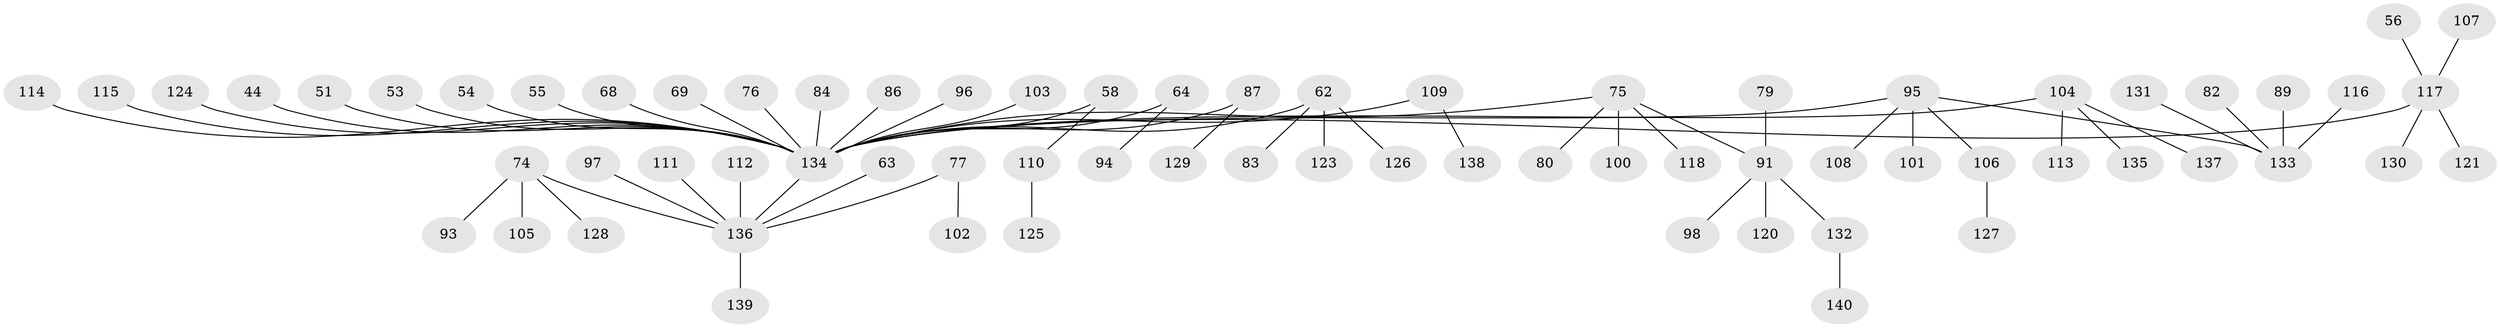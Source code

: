 // original degree distribution, {2: 0.18571428571428572, 9: 0.007142857142857143, 1: 0.5142857142857142, 5: 0.02142857142857143, 3: 0.17857142857142858, 4: 0.08571428571428572, 7: 0.007142857142857143}
// Generated by graph-tools (version 1.1) at 2025/53/03/09/25 04:53:09]
// undirected, 70 vertices, 69 edges
graph export_dot {
graph [start="1"]
  node [color=gray90,style=filled];
  44;
  51;
  53;
  54;
  55;
  56;
  58;
  62 [super="+19+15+61"];
  63;
  64;
  68;
  69;
  74 [super="+71"];
  75 [super="+9+20+21"];
  76;
  77 [super="+40"];
  79;
  80;
  82;
  83;
  84;
  86;
  87;
  89;
  91 [super="+85"];
  93;
  94;
  95 [super="+67"];
  96;
  97;
  98;
  100;
  101;
  102;
  103;
  104;
  105;
  106;
  107;
  108;
  109;
  110;
  111;
  112;
  113;
  114;
  115;
  116;
  117 [super="+43"];
  118;
  120;
  121;
  123;
  124;
  125;
  126;
  127;
  128;
  129;
  130;
  131;
  132 [super="+72+88+92+119"];
  133 [super="+65+78+73+122"];
  134 [super="+22+99+13+60+30+31+42+49"];
  135;
  136 [super="+27+81+90"];
  137;
  138;
  139;
  140;
  44 -- 134;
  51 -- 134;
  53 -- 134;
  54 -- 134;
  55 -- 134;
  56 -- 117;
  58 -- 110;
  58 -- 134;
  62 -- 83;
  62 -- 123;
  62 -- 126;
  62 -- 134;
  63 -- 136;
  64 -- 94;
  64 -- 134;
  68 -- 134;
  69 -- 134;
  74 -- 93;
  74 -- 128;
  74 -- 105;
  74 -- 136;
  75 -- 100;
  75 -- 118;
  75 -- 80;
  75 -- 134;
  75 -- 91;
  76 -- 134;
  77 -- 102;
  77 -- 136;
  79 -- 91;
  82 -- 133;
  84 -- 134;
  86 -- 134;
  87 -- 129;
  87 -- 134;
  89 -- 133;
  91 -- 98;
  91 -- 132;
  91 -- 120;
  95 -- 101;
  95 -- 106;
  95 -- 108;
  95 -- 133;
  95 -- 134;
  96 -- 134;
  97 -- 136;
  103 -- 134;
  104 -- 113;
  104 -- 135;
  104 -- 137;
  104 -- 134;
  106 -- 127;
  107 -- 117;
  109 -- 138;
  109 -- 134;
  110 -- 125;
  111 -- 136;
  112 -- 136;
  114 -- 134;
  115 -- 134;
  116 -- 133;
  117 -- 130;
  117 -- 134;
  117 -- 121;
  124 -- 134;
  131 -- 133;
  132 -- 140;
  134 -- 136;
  136 -- 139;
}
